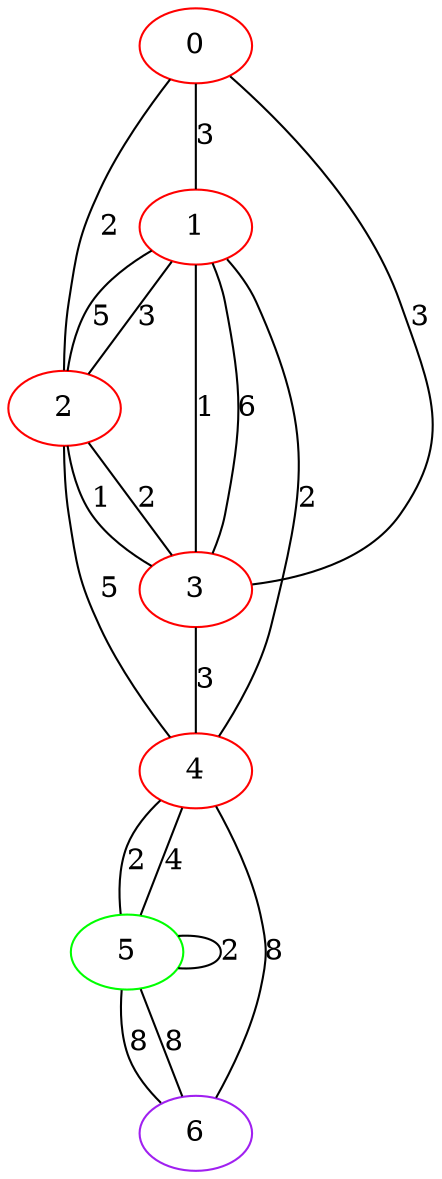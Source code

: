 graph "" {
0 [color=red, weight=1];
1 [color=red, weight=1];
2 [color=red, weight=1];
3 [color=red, weight=1];
4 [color=red, weight=1];
5 [color=green, weight=2];
6 [color=purple, weight=4];
0 -- 1  [key=0, label=3];
0 -- 2  [key=0, label=2];
0 -- 3  [key=0, label=3];
1 -- 2  [key=0, label=3];
1 -- 2  [key=1, label=5];
1 -- 3  [key=0, label=1];
1 -- 3  [key=1, label=6];
1 -- 4  [key=0, label=2];
2 -- 3  [key=0, label=2];
2 -- 3  [key=1, label=1];
2 -- 4  [key=0, label=5];
3 -- 4  [key=0, label=3];
4 -- 5  [key=0, label=4];
4 -- 5  [key=1, label=2];
4 -- 6  [key=0, label=8];
5 -- 5  [key=0, label=2];
5 -- 6  [key=0, label=8];
5 -- 6  [key=1, label=8];
}

